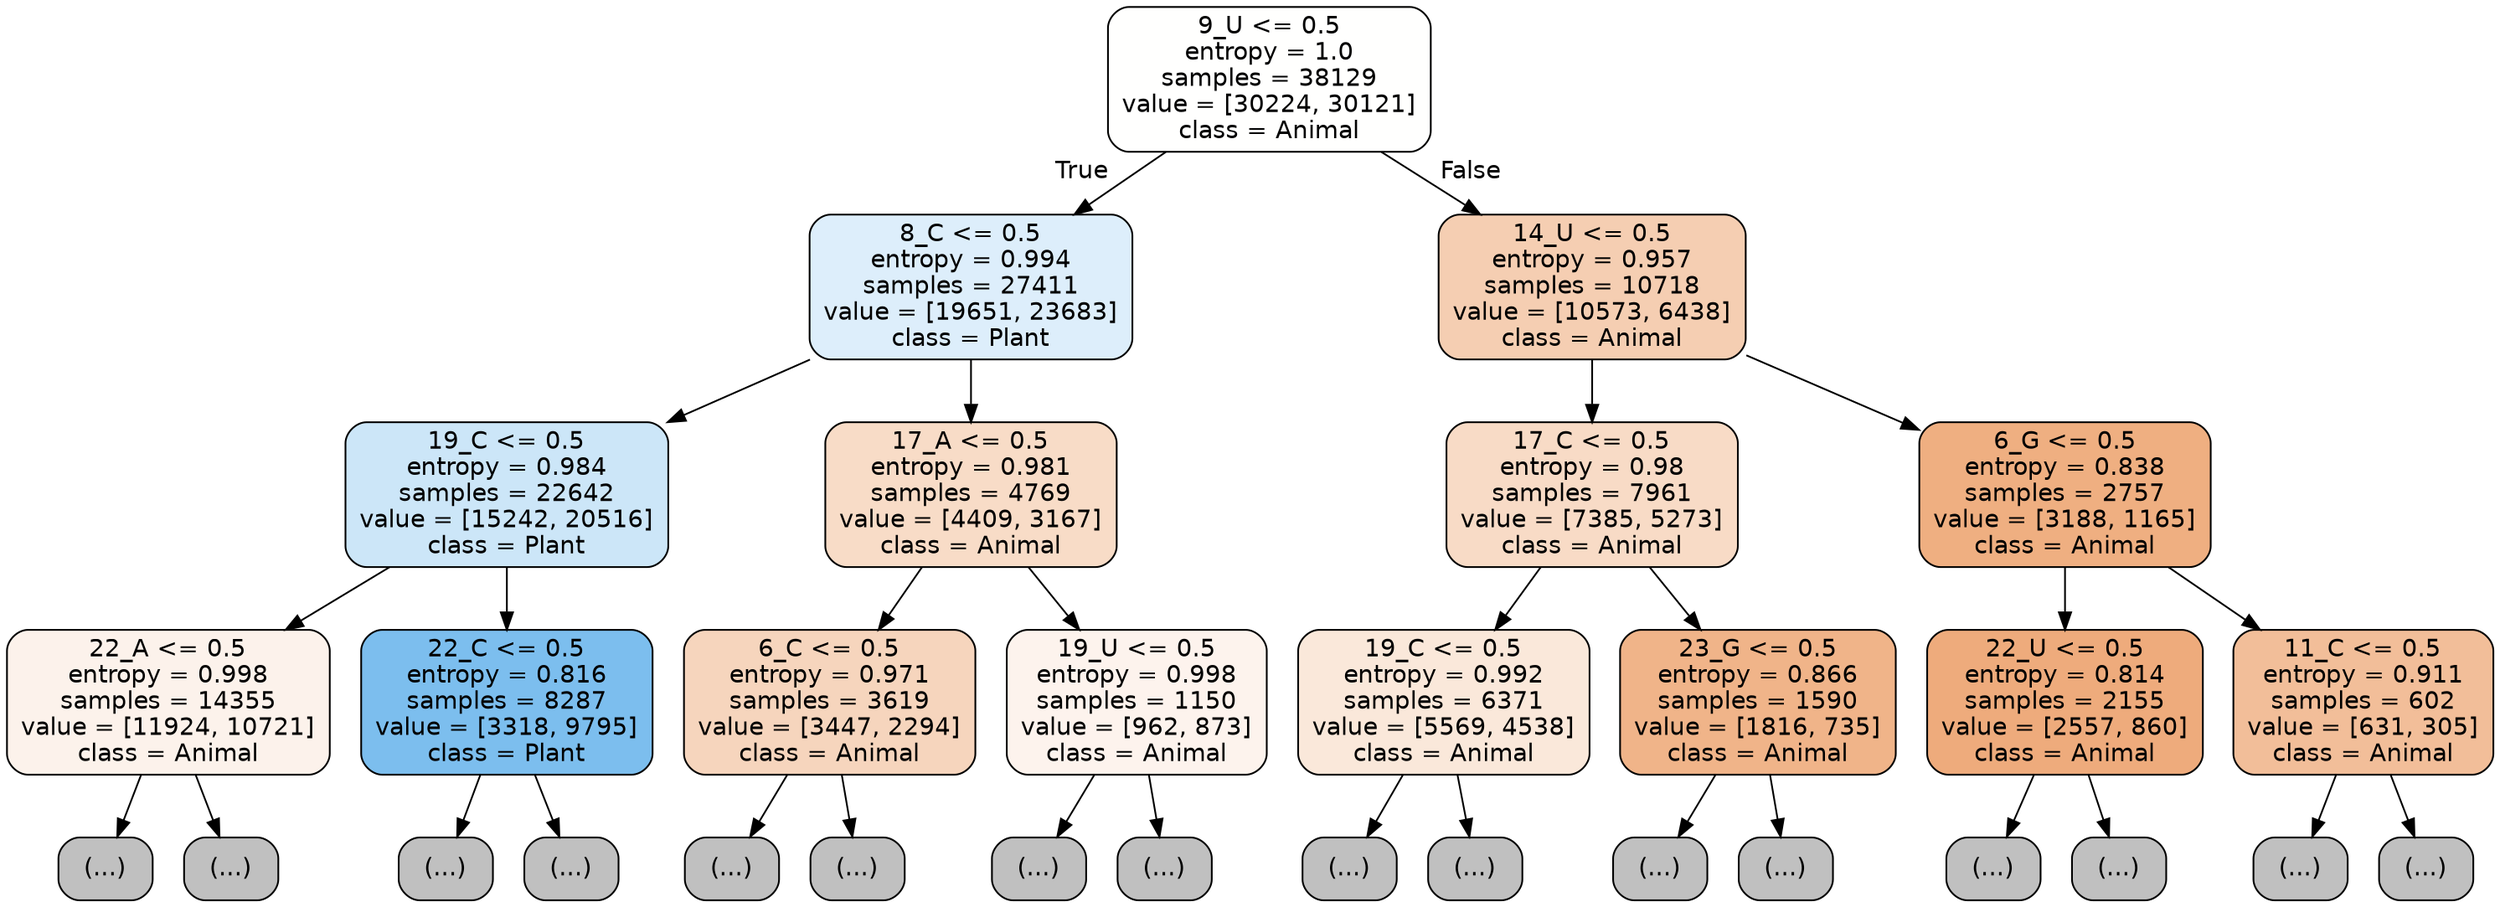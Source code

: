 digraph Tree {
node [shape=box, style="filled, rounded", color="black", fontname="helvetica"] ;
edge [fontname="helvetica"] ;
0 [label="9_U <= 0.5\nentropy = 1.0\nsamples = 38129\nvalue = [30224, 30121]\nclass = Animal", fillcolor="#fffffe"] ;
1 [label="8_C <= 0.5\nentropy = 0.994\nsamples = 27411\nvalue = [19651, 23683]\nclass = Plant", fillcolor="#ddeefb"] ;
0 -> 1 [labeldistance=2.5, labelangle=45, headlabel="True"] ;
2 [label="19_C <= 0.5\nentropy = 0.984\nsamples = 22642\nvalue = [15242, 20516]\nclass = Plant", fillcolor="#cce6f8"] ;
1 -> 2 ;
3 [label="22_A <= 0.5\nentropy = 0.998\nsamples = 14355\nvalue = [11924, 10721]\nclass = Animal", fillcolor="#fcf2eb"] ;
2 -> 3 ;
4 [label="(...)", fillcolor="#C0C0C0"] ;
3 -> 4 ;
6439 [label="(...)", fillcolor="#C0C0C0"] ;
3 -> 6439 ;
7208 [label="22_C <= 0.5\nentropy = 0.816\nsamples = 8287\nvalue = [3318, 9795]\nclass = Plant", fillcolor="#7cbeee"] ;
2 -> 7208 ;
7209 [label="(...)", fillcolor="#C0C0C0"] ;
7208 -> 7209 ;
9240 [label="(...)", fillcolor="#C0C0C0"] ;
7208 -> 9240 ;
9555 [label="17_A <= 0.5\nentropy = 0.981\nsamples = 4769\nvalue = [4409, 3167]\nclass = Animal", fillcolor="#f8dcc7"] ;
1 -> 9555 ;
9556 [label="6_C <= 0.5\nentropy = 0.971\nsamples = 3619\nvalue = [3447, 2294]\nclass = Animal", fillcolor="#f6d5bd"] ;
9555 -> 9556 ;
9557 [label="(...)", fillcolor="#C0C0C0"] ;
9556 -> 9557 ;
10980 [label="(...)", fillcolor="#C0C0C0"] ;
9556 -> 10980 ;
11465 [label="19_U <= 0.5\nentropy = 0.998\nsamples = 1150\nvalue = [962, 873]\nclass = Animal", fillcolor="#fdf3ed"] ;
9555 -> 11465 ;
11466 [label="(...)", fillcolor="#C0C0C0"] ;
11465 -> 11466 ;
11887 [label="(...)", fillcolor="#C0C0C0"] ;
11465 -> 11887 ;
12024 [label="14_U <= 0.5\nentropy = 0.957\nsamples = 10718\nvalue = [10573, 6438]\nclass = Animal", fillcolor="#f5ceb2"] ;
0 -> 12024 [labeldistance=2.5, labelangle=-45, headlabel="False"] ;
12025 [label="17_C <= 0.5\nentropy = 0.98\nsamples = 7961\nvalue = [7385, 5273]\nclass = Animal", fillcolor="#f8dbc6"] ;
12024 -> 12025 ;
12026 [label="19_C <= 0.5\nentropy = 0.992\nsamples = 6371\nvalue = [5569, 4538]\nclass = Animal", fillcolor="#fae8da"] ;
12025 -> 12026 ;
12027 [label="(...)", fillcolor="#C0C0C0"] ;
12026 -> 12027 ;
14158 [label="(...)", fillcolor="#C0C0C0"] ;
12026 -> 14158 ;
14857 [label="23_G <= 0.5\nentropy = 0.866\nsamples = 1590\nvalue = [1816, 735]\nclass = Animal", fillcolor="#f0b489"] ;
12025 -> 14857 ;
14858 [label="(...)", fillcolor="#C0C0C0"] ;
14857 -> 14858 ;
15621 [label="(...)", fillcolor="#C0C0C0"] ;
14857 -> 15621 ;
15662 [label="6_G <= 0.5\nentropy = 0.838\nsamples = 2757\nvalue = [3188, 1165]\nclass = Animal", fillcolor="#efaf81"] ;
12024 -> 15662 ;
15663 [label="22_U <= 0.5\nentropy = 0.814\nsamples = 2155\nvalue = [2557, 860]\nclass = Animal", fillcolor="#eeab7c"] ;
15662 -> 15663 ;
15664 [label="(...)", fillcolor="#C0C0C0"] ;
15663 -> 15664 ;
16573 [label="(...)", fillcolor="#C0C0C0"] ;
15663 -> 16573 ;
16694 [label="11_C <= 0.5\nentropy = 0.911\nsamples = 602\nvalue = [631, 305]\nclass = Animal", fillcolor="#f2be99"] ;
15662 -> 16694 ;
16695 [label="(...)", fillcolor="#C0C0C0"] ;
16694 -> 16695 ;
16966 [label="(...)", fillcolor="#C0C0C0"] ;
16694 -> 16966 ;
}